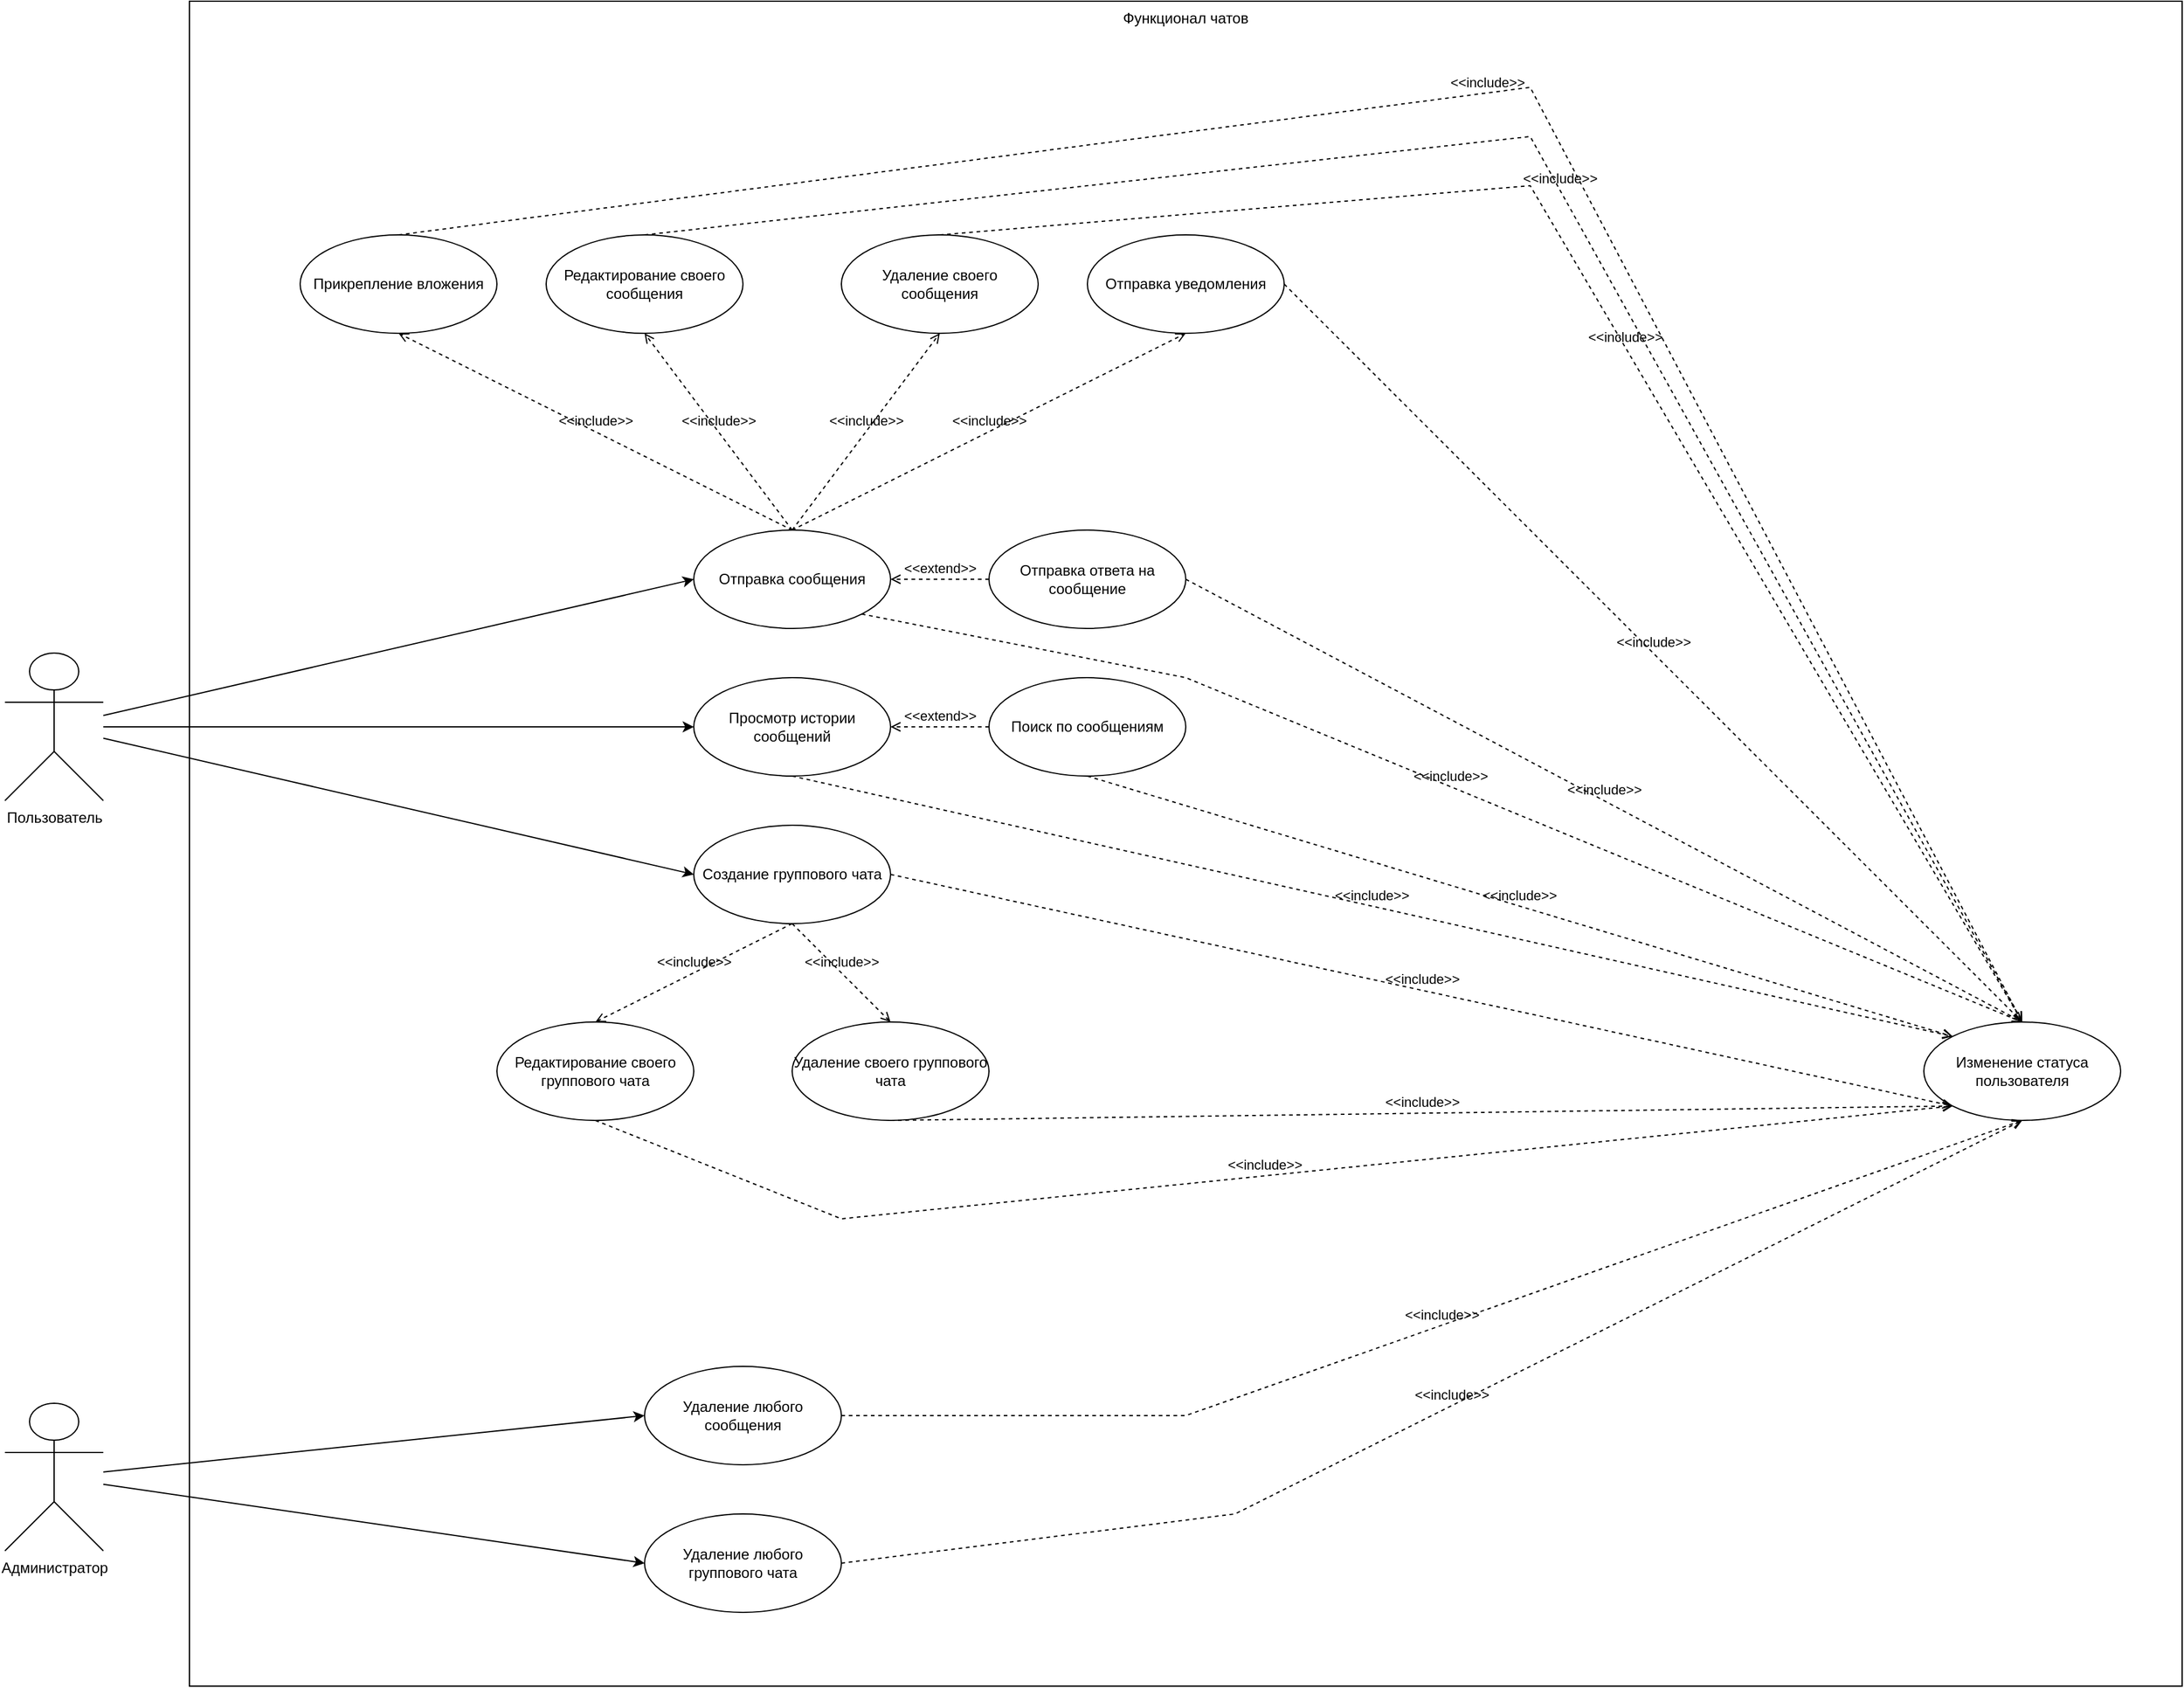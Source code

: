 <mxfile>
    <diagram id="QfaqL3rIwLvPatgPse8B" name="Page-1">
        <mxGraphModel dx="3510" dy="3163" grid="1" gridSize="10" guides="1" tooltips="1" connect="1" arrows="1" fold="1" page="1" pageScale="1" pageWidth="850" pageHeight="1100" math="0" shadow="0">
            <root>
                <mxCell id="0"/>
                <mxCell id="1" parent="0"/>
                <mxCell id="11" value="Функционал чатов" style="rounded=0;whiteSpace=wrap;html=1;align=center;verticalAlign=top;shadow=0;" vertex="1" parent="1">
                    <mxGeometry x="-290" y="-310" width="1620" height="1370" as="geometry"/>
                </mxCell>
                <mxCell id="28" style="edgeStyle=none;html=1;entryX=0;entryY=0.5;entryDx=0;entryDy=0;" edge="1" parent="1" source="2" target="15">
                    <mxGeometry relative="1" as="geometry"/>
                </mxCell>
                <mxCell id="29" style="edgeStyle=none;html=1;entryX=0;entryY=0.5;entryDx=0;entryDy=0;" edge="1" parent="1" source="2" target="18">
                    <mxGeometry relative="1" as="geometry"/>
                </mxCell>
                <mxCell id="36" style="edgeStyle=none;html=1;entryX=0;entryY=0.5;entryDx=0;entryDy=0;" edge="1" parent="1" source="2" target="17">
                    <mxGeometry relative="1" as="geometry"/>
                </mxCell>
                <mxCell id="2" value="Пользователь" style="shape=umlActor;verticalLabelPosition=bottom;verticalAlign=top;html=1;outlineConnect=0;" vertex="1" parent="1">
                    <mxGeometry x="-440" y="220" width="80" height="120" as="geometry"/>
                </mxCell>
                <mxCell id="15" value="Отправка сообщения" style="ellipse;whiteSpace=wrap;html=1;" vertex="1" parent="1">
                    <mxGeometry x="120" y="120" width="160" height="80" as="geometry"/>
                </mxCell>
                <mxCell id="17" value="Просмотр истории сообщений" style="ellipse;whiteSpace=wrap;html=1;" vertex="1" parent="1">
                    <mxGeometry x="120" y="240" width="160" height="80" as="geometry"/>
                </mxCell>
                <mxCell id="18" value="Создание группового чата" style="ellipse;whiteSpace=wrap;html=1;" vertex="1" parent="1">
                    <mxGeometry x="120" y="360" width="160" height="80" as="geometry"/>
                </mxCell>
                <mxCell id="19" value="Удаление своего сообщения" style="ellipse;whiteSpace=wrap;html=1;" vertex="1" parent="1">
                    <mxGeometry x="240" y="-120" width="160" height="80" as="geometry"/>
                </mxCell>
                <mxCell id="20" value="Редактирование своего сообщения" style="ellipse;whiteSpace=wrap;html=1;" vertex="1" parent="1">
                    <mxGeometry y="-120" width="160" height="80" as="geometry"/>
                </mxCell>
                <mxCell id="22" value="Удаление своего группового чата" style="ellipse;whiteSpace=wrap;html=1;" vertex="1" parent="1">
                    <mxGeometry x="200" y="520" width="160" height="80" as="geometry"/>
                </mxCell>
                <mxCell id="23" value="Прикрепление вложения" style="ellipse;whiteSpace=wrap;html=1;" vertex="1" parent="1">
                    <mxGeometry x="-200" y="-120" width="160" height="80" as="geometry"/>
                </mxCell>
                <mxCell id="24" value="Изменение статуса пользователя" style="ellipse;whiteSpace=wrap;html=1;" vertex="1" parent="1">
                    <mxGeometry x="1120" y="520" width="160" height="80" as="geometry"/>
                </mxCell>
                <mxCell id="25" value="Поиск по сообщениям" style="ellipse;whiteSpace=wrap;html=1;" vertex="1" parent="1">
                    <mxGeometry x="360" y="240" width="160" height="80" as="geometry"/>
                </mxCell>
                <mxCell id="26" value="Редактирование своего группового чата" style="ellipse;whiteSpace=wrap;html=1;" vertex="1" parent="1">
                    <mxGeometry x="-40" y="520" width="160" height="80" as="geometry"/>
                </mxCell>
                <mxCell id="27" value="Отправка уведомления" style="ellipse;whiteSpace=wrap;html=1;" vertex="1" parent="1">
                    <mxGeometry x="440" y="-120" width="160" height="80" as="geometry"/>
                </mxCell>
                <mxCell id="31" value="&amp;lt;&amp;lt;include&amp;gt;&amp;gt;" style="html=1;verticalAlign=bottom;labelBackgroundColor=none;endArrow=open;endFill=0;dashed=1;rounded=0;entryX=0.5;entryY=1;entryDx=0;entryDy=0;exitX=0.5;exitY=0;exitDx=0;exitDy=0;" edge="1" parent="1" source="15" target="23">
                    <mxGeometry width="160" relative="1" as="geometry">
                        <mxPoint x="290.002" y="80.002" as="sourcePoint"/>
                        <mxPoint x="430.17" y="87.01" as="targetPoint"/>
                    </mxGeometry>
                </mxCell>
                <mxCell id="32" value="&amp;lt;&amp;lt;include&amp;gt;&amp;gt;" style="html=1;verticalAlign=bottom;labelBackgroundColor=none;endArrow=open;endFill=0;dashed=1;rounded=0;entryX=0.5;entryY=1;entryDx=0;entryDy=0;exitX=0.5;exitY=0;exitDx=0;exitDy=0;" edge="1" parent="1" source="15" target="20">
                    <mxGeometry width="160" relative="1" as="geometry">
                        <mxPoint x="399.832" y="192.992" as="sourcePoint"/>
                        <mxPoint x="540" y="200" as="targetPoint"/>
                    </mxGeometry>
                </mxCell>
                <mxCell id="34" value="&amp;lt;&amp;lt;include&amp;gt;&amp;gt;" style="html=1;verticalAlign=bottom;labelBackgroundColor=none;endArrow=open;endFill=0;dashed=1;rounded=0;entryX=0.5;entryY=0;entryDx=0;entryDy=0;exitX=0.5;exitY=1;exitDx=0;exitDy=0;" edge="1" parent="1" source="18" target="22">
                    <mxGeometry width="160" relative="1" as="geometry">
                        <mxPoint x="419.832" y="212.992" as="sourcePoint"/>
                        <mxPoint x="560" y="220" as="targetPoint"/>
                    </mxGeometry>
                </mxCell>
                <mxCell id="35" value="&amp;lt;&amp;lt;include&amp;gt;&amp;gt;" style="html=1;verticalAlign=bottom;labelBackgroundColor=none;endArrow=open;endFill=0;dashed=1;rounded=0;entryX=0.5;entryY=1;entryDx=0;entryDy=0;exitX=0.5;exitY=0;exitDx=0;exitDy=0;" edge="1" parent="1" source="15" target="19">
                    <mxGeometry width="160" relative="1" as="geometry">
                        <mxPoint x="429.832" y="222.992" as="sourcePoint"/>
                        <mxPoint x="570" y="230" as="targetPoint"/>
                    </mxGeometry>
                </mxCell>
                <mxCell id="37" value="&amp;lt;&amp;lt;extend&amp;gt;&amp;gt;" style="html=1;verticalAlign=bottom;labelBackgroundColor=none;endArrow=open;endFill=0;dashed=1;rounded=0;entryX=1;entryY=0.5;entryDx=0;entryDy=0;exitX=0;exitY=0.5;exitDx=0;exitDy=0;" edge="1" parent="1" source="25" target="17">
                    <mxGeometry width="160" relative="1" as="geometry">
                        <mxPoint x="540" y="150" as="sourcePoint"/>
                        <mxPoint x="510" y="230" as="targetPoint"/>
                    </mxGeometry>
                </mxCell>
                <mxCell id="39" value="&amp;lt;&amp;lt;include&amp;gt;&amp;gt;" style="html=1;verticalAlign=bottom;labelBackgroundColor=none;endArrow=open;endFill=0;dashed=1;rounded=0;entryX=0.5;entryY=1;entryDx=0;entryDy=0;" edge="1" parent="1" target="27">
                    <mxGeometry width="160" relative="1" as="geometry">
                        <mxPoint x="200" y="120" as="sourcePoint"/>
                        <mxPoint x="330" y="50" as="targetPoint"/>
                    </mxGeometry>
                </mxCell>
                <mxCell id="40" value="&amp;lt;&amp;lt;include&amp;gt;&amp;gt;" style="html=1;verticalAlign=bottom;labelBackgroundColor=none;endArrow=open;endFill=0;dashed=1;rounded=0;entryX=0.5;entryY=0;entryDx=0;entryDy=0;exitX=0.5;exitY=1;exitDx=0;exitDy=0;" edge="1" parent="1" source="18" target="26">
                    <mxGeometry width="160" relative="1" as="geometry">
                        <mxPoint x="210" y="450" as="sourcePoint"/>
                        <mxPoint x="250.0" y="530" as="targetPoint"/>
                    </mxGeometry>
                </mxCell>
                <mxCell id="46" style="edgeStyle=none;html=1;entryX=0;entryY=0.5;entryDx=0;entryDy=0;" edge="1" parent="1" source="42" target="43">
                    <mxGeometry relative="1" as="geometry"/>
                </mxCell>
                <mxCell id="47" style="edgeStyle=none;html=1;entryX=0;entryY=0.5;entryDx=0;entryDy=0;" edge="1" parent="1" source="42" target="45">
                    <mxGeometry relative="1" as="geometry"/>
                </mxCell>
                <mxCell id="42" value="Администратор" style="shape=umlActor;verticalLabelPosition=bottom;verticalAlign=top;html=1;outlineConnect=0;" vertex="1" parent="1">
                    <mxGeometry x="-440" y="830" width="80" height="120" as="geometry"/>
                </mxCell>
                <mxCell id="43" value="Удаление любого группового чата" style="ellipse;whiteSpace=wrap;html=1;" vertex="1" parent="1">
                    <mxGeometry x="80" y="920" width="160" height="80" as="geometry"/>
                </mxCell>
                <mxCell id="45" value="Удаление любого сообщения" style="ellipse;whiteSpace=wrap;html=1;" vertex="1" parent="1">
                    <mxGeometry x="80" y="800" width="160" height="80" as="geometry"/>
                </mxCell>
                <mxCell id="48" value="&amp;lt;&amp;lt;include&amp;gt;&amp;gt;" style="html=1;verticalAlign=bottom;labelBackgroundColor=none;endArrow=open;endFill=0;dashed=1;rounded=0;exitX=1;exitY=0.5;exitDx=0;exitDy=0;entryX=0.5;entryY=1;entryDx=0;entryDy=0;" edge="1" parent="1" source="45" target="24">
                    <mxGeometry width="160" relative="1" as="geometry">
                        <mxPoint x="250" y="740" as="sourcePoint"/>
                        <mxPoint x="640" y="720" as="targetPoint"/>
                        <Array as="points">
                            <mxPoint x="520" y="840"/>
                        </Array>
                    </mxGeometry>
                </mxCell>
                <mxCell id="49" value="&amp;lt;&amp;lt;include&amp;gt;&amp;gt;" style="html=1;verticalAlign=bottom;labelBackgroundColor=none;endArrow=open;endFill=0;dashed=1;rounded=0;entryX=0.5;entryY=1;entryDx=0;entryDy=0;exitX=1;exitY=0.5;exitDx=0;exitDy=0;" edge="1" parent="1" source="43" target="24">
                    <mxGeometry width="160" relative="1" as="geometry">
                        <mxPoint x="280" y="950" as="sourcePoint"/>
                        <mxPoint x="600" y="790" as="targetPoint"/>
                        <Array as="points">
                            <mxPoint x="560" y="920"/>
                        </Array>
                    </mxGeometry>
                </mxCell>
                <mxCell id="51" value="&amp;lt;&amp;lt;include&amp;gt;&amp;gt;" style="html=1;verticalAlign=bottom;labelBackgroundColor=none;endArrow=open;endFill=0;dashed=1;rounded=0;exitX=0.5;exitY=1;exitDx=0;exitDy=0;entryX=0;entryY=1;entryDx=0;entryDy=0;" edge="1" parent="1" source="22" target="24">
                    <mxGeometry width="160" relative="1" as="geometry">
                        <mxPoint x="290.0" y="410" as="sourcePoint"/>
                        <mxPoint x="580" y="710" as="targetPoint"/>
                    </mxGeometry>
                </mxCell>
                <mxCell id="52" value="&amp;lt;&amp;lt;include&amp;gt;&amp;gt;" style="html=1;verticalAlign=bottom;labelBackgroundColor=none;endArrow=open;endFill=0;dashed=1;rounded=0;entryX=0;entryY=1;entryDx=0;entryDy=0;exitX=0.5;exitY=1;exitDx=0;exitDy=0;" edge="1" parent="1" source="26" target="24">
                    <mxGeometry width="160" relative="1" as="geometry">
                        <mxPoint x="300.0" y="420" as="sourcePoint"/>
                        <mxPoint x="603.431" y="671.716" as="targetPoint"/>
                        <Array as="points">
                            <mxPoint x="240" y="680"/>
                        </Array>
                    </mxGeometry>
                </mxCell>
                <mxCell id="54" value="&amp;lt;&amp;lt;include&amp;gt;&amp;gt;" style="html=1;verticalAlign=bottom;labelBackgroundColor=none;endArrow=open;endFill=0;dashed=1;rounded=0;exitX=1;exitY=0.5;exitDx=0;exitDy=0;entryX=0;entryY=1;entryDx=0;entryDy=0;" edge="1" parent="1" target="24">
                    <mxGeometry width="160" relative="1" as="geometry">
                        <mxPoint x="280.0" y="400" as="sourcePoint"/>
                        <mxPoint x="820" y="670" as="targetPoint"/>
                    </mxGeometry>
                </mxCell>
                <mxCell id="55" value="&amp;lt;&amp;lt;include&amp;gt;&amp;gt;" style="html=1;verticalAlign=bottom;labelBackgroundColor=none;endArrow=open;endFill=0;dashed=1;rounded=0;entryX=0;entryY=0;entryDx=0;entryDy=0;exitX=0.5;exitY=1;exitDx=0;exitDy=0;" edge="1" parent="1" source="17" target="24">
                    <mxGeometry x="-0.001" width="160" relative="1" as="geometry">
                        <mxPoint x="290.0" y="410" as="sourcePoint"/>
                        <mxPoint x="593.431" y="661.716" as="targetPoint"/>
                        <Array as="points"/>
                        <mxPoint as="offset"/>
                    </mxGeometry>
                </mxCell>
                <mxCell id="56" value="&amp;lt;&amp;lt;include&amp;gt;&amp;gt;" style="html=1;verticalAlign=bottom;labelBackgroundColor=none;endArrow=open;endFill=0;dashed=1;rounded=0;exitX=0.5;exitY=1;exitDx=0;exitDy=0;entryX=0;entryY=0;entryDx=0;entryDy=0;" edge="1" parent="1" source="25" target="24">
                    <mxGeometry x="-0.001" width="160" relative="1" as="geometry">
                        <mxPoint x="210" y="330" as="sourcePoint"/>
                        <mxPoint x="580" y="650" as="targetPoint"/>
                        <mxPoint as="offset"/>
                        <Array as="points"/>
                    </mxGeometry>
                </mxCell>
                <mxCell id="58" value="&amp;lt;&amp;lt;include&amp;gt;&amp;gt;" style="html=1;verticalAlign=bottom;labelBackgroundColor=none;endArrow=open;endFill=0;dashed=1;rounded=0;exitX=1;exitY=1;exitDx=0;exitDy=0;entryX=0.5;entryY=0;entryDx=0;entryDy=0;" edge="1" parent="1" source="15" target="24">
                    <mxGeometry x="-0.001" width="160" relative="1" as="geometry">
                        <mxPoint x="450" y="330" as="sourcePoint"/>
                        <mxPoint x="650" y="650" as="targetPoint"/>
                        <mxPoint as="offset"/>
                        <Array as="points">
                            <mxPoint x="520" y="240"/>
                        </Array>
                    </mxGeometry>
                </mxCell>
                <mxCell id="59" value="&amp;lt;&amp;lt;include&amp;gt;&amp;gt;" style="html=1;verticalAlign=bottom;labelBackgroundColor=none;endArrow=open;endFill=0;dashed=1;rounded=0;exitX=1;exitY=0.5;exitDx=0;exitDy=0;entryX=0.5;entryY=0;entryDx=0;entryDy=0;" edge="1" parent="1" source="27" target="24">
                    <mxGeometry x="-0.001" width="160" relative="1" as="geometry">
                        <mxPoint x="290.0" y="170" as="sourcePoint"/>
                        <mxPoint x="650" y="650" as="targetPoint"/>
                        <mxPoint as="offset"/>
                        <Array as="points"/>
                    </mxGeometry>
                </mxCell>
                <mxCell id="60" value="&amp;lt;&amp;lt;include&amp;gt;&amp;gt;" style="html=1;verticalAlign=bottom;labelBackgroundColor=none;endArrow=open;endFill=0;dashed=1;rounded=0;exitX=0.5;exitY=0;exitDx=0;exitDy=0;entryX=0.5;entryY=0;entryDx=0;entryDy=0;" edge="1" parent="1" source="19" target="24">
                    <mxGeometry x="-0.001" width="160" relative="1" as="geometry">
                        <mxPoint x="610.0" y="10" as="sourcePoint"/>
                        <mxPoint x="650" y="650" as="targetPoint"/>
                        <mxPoint as="offset"/>
                        <Array as="points">
                            <mxPoint x="800" y="-160"/>
                        </Array>
                    </mxGeometry>
                </mxCell>
                <mxCell id="61" value="&amp;lt;&amp;lt;include&amp;gt;&amp;gt;" style="html=1;verticalAlign=bottom;labelBackgroundColor=none;endArrow=open;endFill=0;dashed=1;rounded=0;exitX=0.5;exitY=0;exitDx=0;exitDy=0;entryX=0.5;entryY=0;entryDx=0;entryDy=0;" edge="1" parent="1" source="20" target="24">
                    <mxGeometry x="-0.001" width="160" relative="1" as="geometry">
                        <mxPoint x="330" y="-30" as="sourcePoint"/>
                        <mxPoint x="650" y="650" as="targetPoint"/>
                        <mxPoint as="offset"/>
                        <Array as="points">
                            <mxPoint x="800" y="-200"/>
                        </Array>
                    </mxGeometry>
                </mxCell>
                <mxCell id="62" value="&amp;lt;&amp;lt;include&amp;gt;&amp;gt;" style="html=1;verticalAlign=bottom;labelBackgroundColor=none;endArrow=open;endFill=0;dashed=1;rounded=0;exitX=0.5;exitY=0;exitDx=0;exitDy=0;entryX=0.5;entryY=0;entryDx=0;entryDy=0;" edge="1" parent="1" source="23" target="24">
                    <mxGeometry x="-0.001" width="160" relative="1" as="geometry">
                        <mxPoint x="90" y="-30" as="sourcePoint"/>
                        <mxPoint x="650" y="650" as="targetPoint"/>
                        <mxPoint as="offset"/>
                        <Array as="points">
                            <mxPoint x="800" y="-240"/>
                        </Array>
                    </mxGeometry>
                </mxCell>
                <mxCell id="63" value="Отправка ответа на сообщение" style="ellipse;whiteSpace=wrap;html=1;" vertex="1" parent="1">
                    <mxGeometry x="360" y="120" width="160" height="80" as="geometry"/>
                </mxCell>
                <mxCell id="68" value="&amp;lt;&amp;lt;extend&amp;gt;&amp;gt;" style="html=1;verticalAlign=bottom;labelBackgroundColor=none;endArrow=open;endFill=0;dashed=1;rounded=0;entryX=1;entryY=0.5;entryDx=0;entryDy=0;exitX=0;exitY=0.5;exitDx=0;exitDy=0;" edge="1" parent="1" source="63" target="15">
                    <mxGeometry width="160" relative="1" as="geometry">
                        <mxPoint x="370" y="290" as="sourcePoint"/>
                        <mxPoint x="290" y="290" as="targetPoint"/>
                    </mxGeometry>
                </mxCell>
                <mxCell id="69" value="&amp;lt;&amp;lt;include&amp;gt;&amp;gt;" style="html=1;verticalAlign=bottom;labelBackgroundColor=none;endArrow=open;endFill=0;dashed=1;rounded=0;exitX=1;exitY=0.5;exitDx=0;exitDy=0;entryX=0.5;entryY=0;entryDx=0;entryDy=0;" edge="1" parent="1" source="63" target="24">
                    <mxGeometry x="-0.001" width="160" relative="1" as="geometry">
                        <mxPoint x="610" y="-70" as="sourcePoint"/>
                        <mxPoint x="1160" y="530" as="targetPoint"/>
                        <mxPoint as="offset"/>
                        <Array as="points"/>
                    </mxGeometry>
                </mxCell>
            </root>
        </mxGraphModel>
    </diagram>
</mxfile>